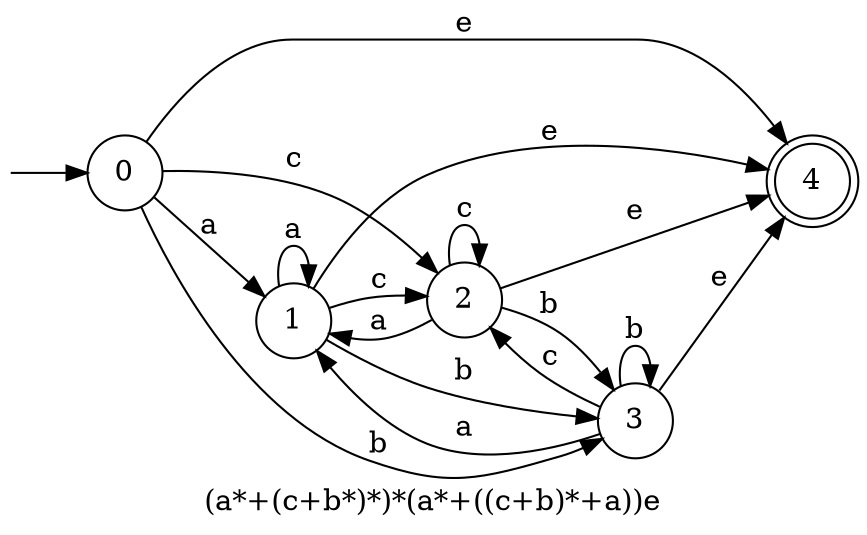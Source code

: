 digraph finite_state_machine {
  rankdir=LR;  
  size="8,5"  label="(a*+(c+b*)*)*(a*+((c+b)*+a))e"  node [shape = doublecircle]; "4";
  node [shape = circle];
  __I__ [label="", style=invis, width=0]
  __I__ -> "0"
  "0" -> "1" [label = a];
  "0" -> "4" [label = e];
  "0" -> "2" [label = c];
  "0" -> "3" [label = b];
  "1" -> "1" [label = a];
  "1" -> "4" [label = e];
  "1" -> "2" [label = c];
  "1" -> "3" [label = b];
  "2" -> "1" [label = a];
  "2" -> "4" [label = e];
  "2" -> "2" [label = c];
  "2" -> "3" [label = b];
  "3" -> "1" [label = a];
  "3" -> "4" [label = e];
  "3" -> "2" [label = c];
  "3" -> "3" [label = b];
}
